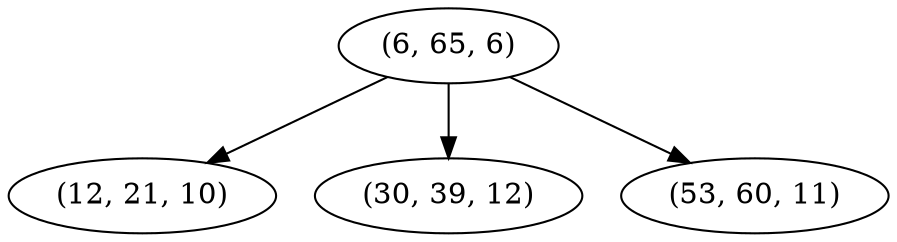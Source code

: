 digraph tree {
    "(6, 65, 6)";
    "(12, 21, 10)";
    "(30, 39, 12)";
    "(53, 60, 11)";
    "(6, 65, 6)" -> "(12, 21, 10)";
    "(6, 65, 6)" -> "(30, 39, 12)";
    "(6, 65, 6)" -> "(53, 60, 11)";
}

